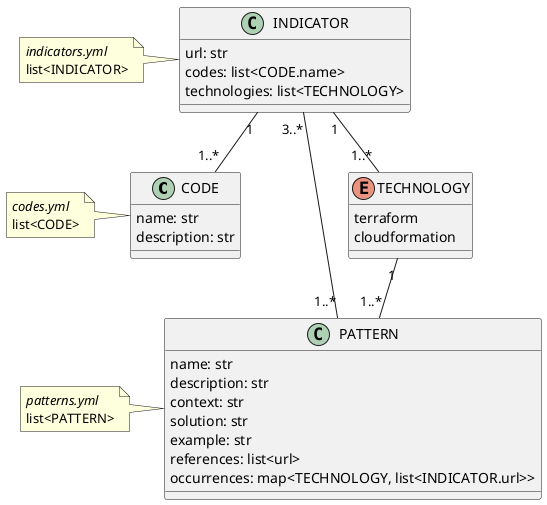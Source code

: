 @startuml Data model

class CODE {
    name: str
    description: str
}

class PATTERN {
    name: str
    description: str
    context: str
    solution: str
    example: str
    references: list<url>
    occurrences: map<TECHNOLOGY, list<INDICATOR.url>>
}

class INDICATOR {
    url: str
    codes: list<CODE.name>
    technologies: list<TECHNOLOGY>
}

enum TECHNOLOGY {
    terraform
    cloudformation
}

INDICATOR "1" -- "1..*" CODE
INDICATOR "3..*" -- "1..*" PATTERN
INDICATOR "1" -- "1..*" TECHNOLOGY
TECHNOLOGY "1" -- "1..*" PATTERN

note left of CODE
    <i>codes.yml</i>
    list<CODE>
end note

note left of PATTERN
    <i>patterns.yml</i>
    list<PATTERN>
end note

note left of INDICATOR
    <i>indicators.yml</i>
    list<INDICATOR>
end note

@enduml
